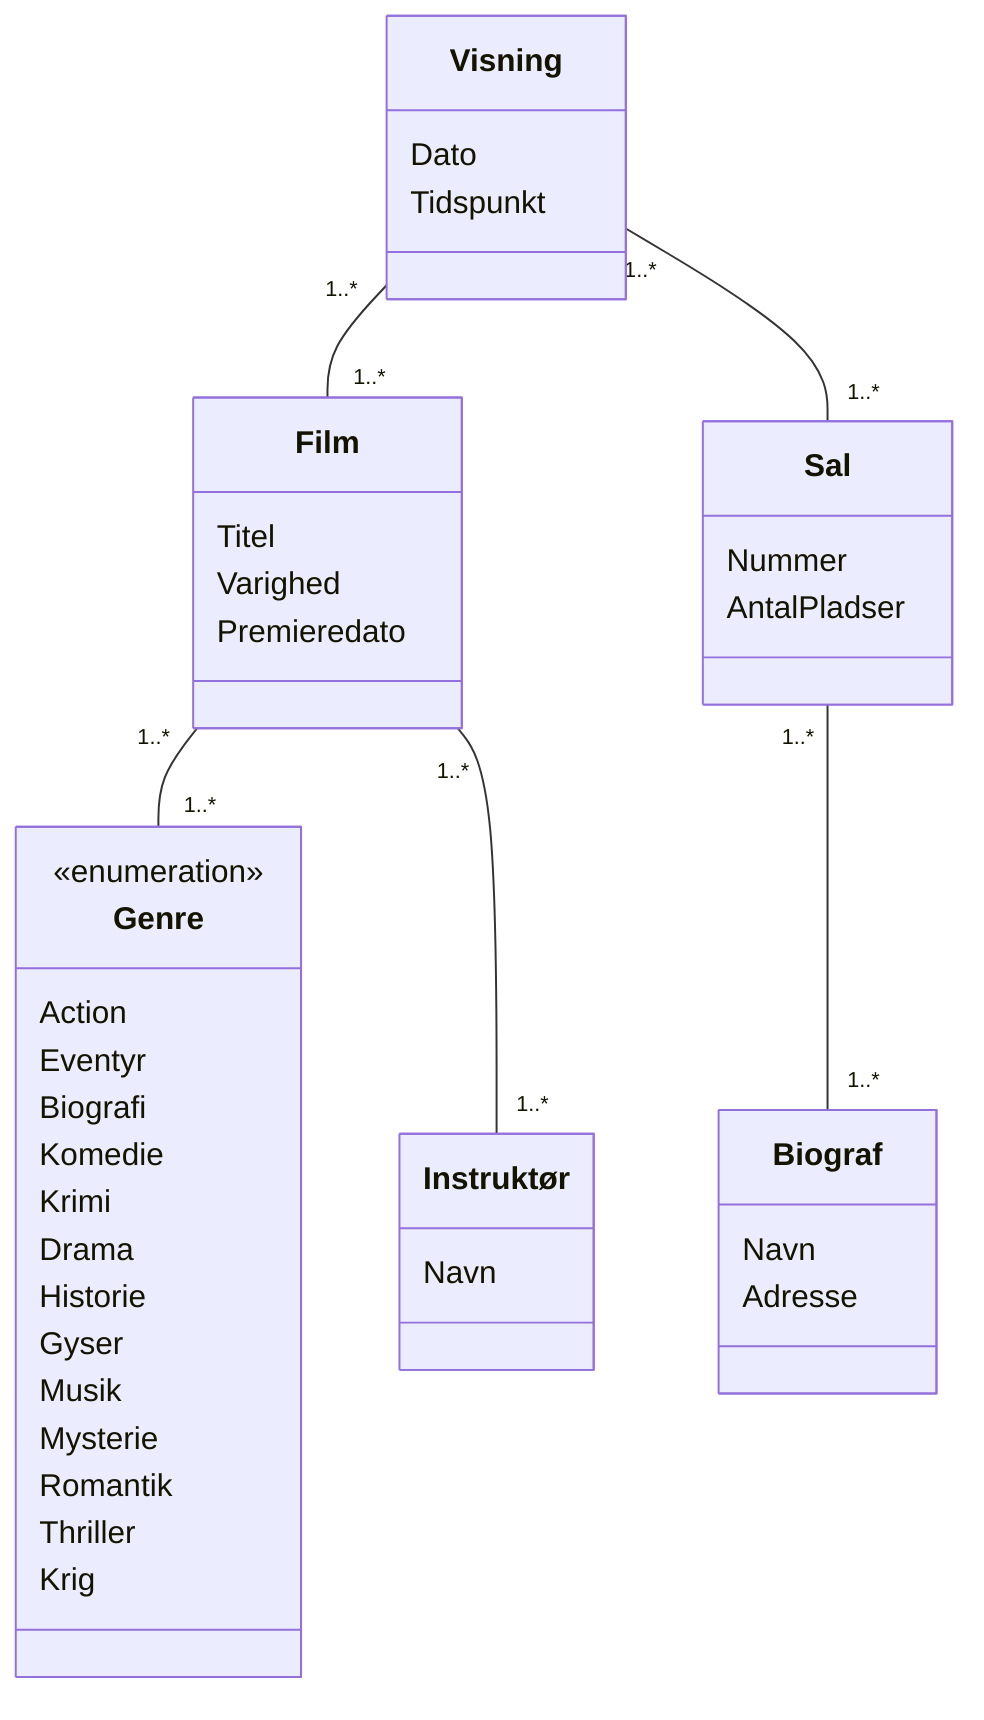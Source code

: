﻿classDiagram
    class Film {
        Titel
        Varighed
        Premieredato
    }

    class Instruktør {
        Navn
    }

    class Biograf {
        Navn
        Adresse
    }

    class Sal {
        Nummer
        AntalPladser
    }

    class Visning {
        Dato
        Tidspunkt
    }

    class Genre {
        <<enumeration>>
        Action
        Eventyr
        Biografi
        Komedie
        Krimi
        Drama
        Historie
        Gyser
        Musik
        Mysterie
        Romantik
        Thriller
        Krig
    }

    Film "1..*" -- "1..*" Genre
    Film "1..*" -- "1..*" Instruktør
    Visning "1..*" -- "1..*" Film
    Visning "1..*" -- "1..*" Sal
    Sal "1..*" -- "1..*" Biograf